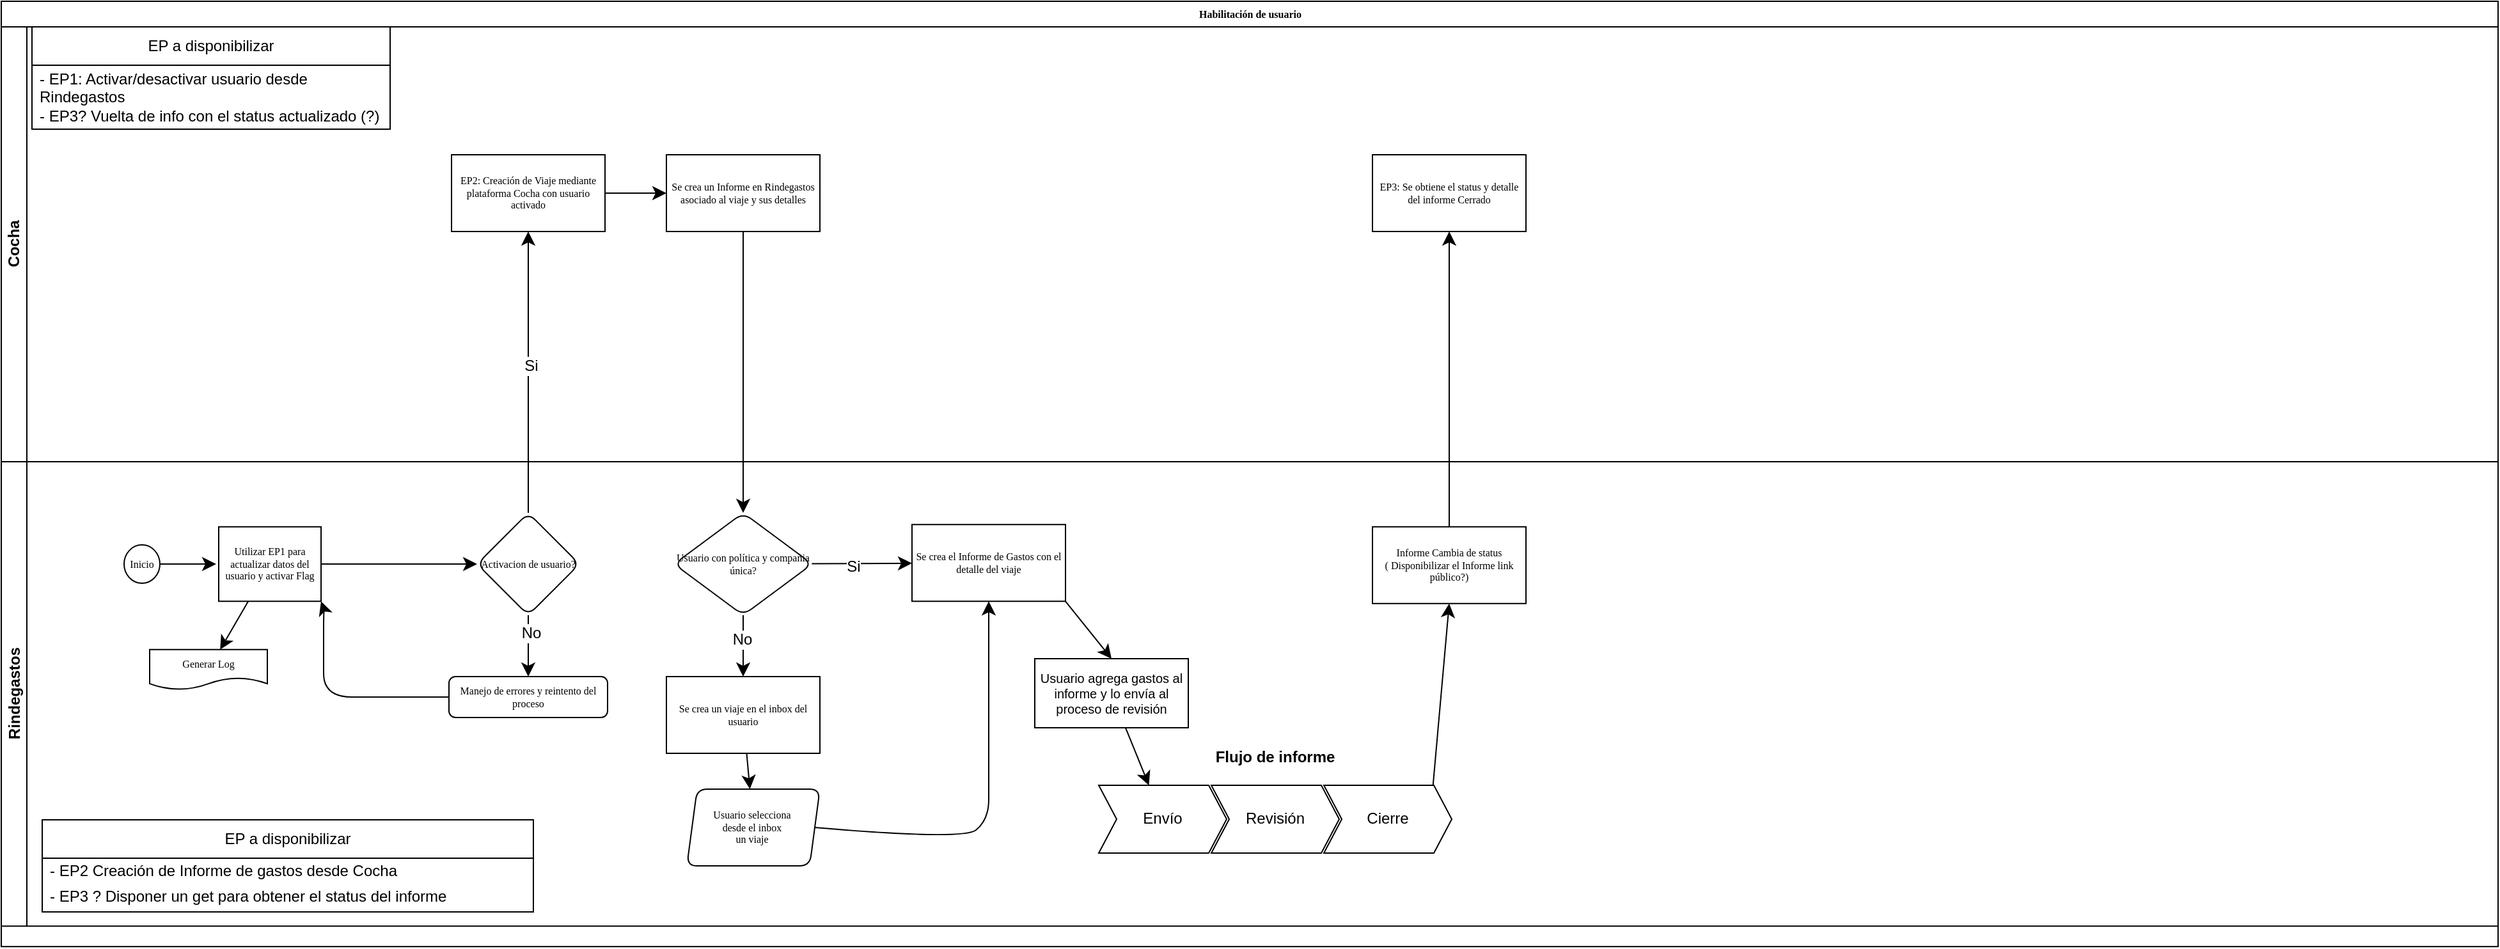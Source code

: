 <mxfile version="24.2.5" type="github">
  <diagram name="Page-1" id="c7488fd3-1785-93aa-aadb-54a6760d102a">
    <mxGraphModel dx="1980" dy="1137" grid="1" gridSize="8" guides="1" tooltips="1" connect="1" arrows="1" fold="1" page="1" pageScale="1" pageWidth="1100" pageHeight="850" background="none" math="0" shadow="0">
      <root>
        <mxCell id="0" />
        <mxCell id="1" parent="0" />
        <mxCell id="2b4e8129b02d487f-1" value="Habilitación de usuario" style="swimlane;html=1;childLayout=stackLayout;horizontal=1;startSize=20;horizontalStack=0;rounded=0;shadow=0;labelBackgroundColor=none;strokeWidth=1;fontFamily=Verdana;fontSize=8;align=center;" parent="1" vertex="1">
          <mxGeometry x="120" y="104" width="1952" height="739.15" as="geometry">
            <mxRectangle x="180" y="70" width="100" height="20" as="alternateBounds" />
          </mxGeometry>
        </mxCell>
        <mxCell id="2b4e8129b02d487f-3" value="Cocha" style="swimlane;html=1;startSize=20;horizontal=0;" parent="2b4e8129b02d487f-1" vertex="1">
          <mxGeometry y="20" width="1952" height="340.01" as="geometry">
            <mxRectangle y="20" width="816" height="30" as="alternateBounds" />
          </mxGeometry>
        </mxCell>
        <mxCell id="0bKL7lzvlcCsgMvsiAlR-79" value="" style="edgeStyle=none;curved=1;rounded=0;orthogonalLoop=1;jettySize=auto;html=1;fontSize=12;startSize=8;endSize=8;" edge="1" parent="2b4e8129b02d487f-3" source="0bKL7lzvlcCsgMvsiAlR-56" target="0bKL7lzvlcCsgMvsiAlR-78">
          <mxGeometry relative="1" as="geometry" />
        </mxCell>
        <mxCell id="0bKL7lzvlcCsgMvsiAlR-56" value="EP2: Creación de Viaje mediante plataforma Cocha con usuario activado" style="whiteSpace=wrap;html=1;fontSize=8;fontFamily=Verdana;rounded=1;shadow=0;labelBackgroundColor=none;strokeWidth=1;arcSize=0;" vertex="1" parent="2b4e8129b02d487f-3">
          <mxGeometry x="352" y="100.005" width="120" height="60" as="geometry" />
        </mxCell>
        <mxCell id="0bKL7lzvlcCsgMvsiAlR-66" value="EP a disponibilizar" style="swimlane;fontStyle=0;childLayout=stackLayout;horizontal=1;startSize=30;horizontalStack=0;resizeParent=1;resizeParentMax=0;resizeLast=0;collapsible=1;marginBottom=0;whiteSpace=wrap;html=1;" vertex="1" parent="2b4e8129b02d487f-3">
          <mxGeometry x="24" width="280" height="80" as="geometry" />
        </mxCell>
        <mxCell id="0bKL7lzvlcCsgMvsiAlR-67" value="- EP1: Activar/desactivar usuario desde Rindegastos&lt;div&gt;- EP3? Vuelta de info con el status actualizado (?)&lt;/div&gt;" style="text;strokeColor=none;fillColor=none;align=left;verticalAlign=middle;spacingLeft=4;spacingRight=4;overflow=hidden;points=[[0,0.5],[1,0.5]];portConstraint=eastwest;rotatable=0;whiteSpace=wrap;html=1;" vertex="1" parent="0bKL7lzvlcCsgMvsiAlR-66">
          <mxGeometry y="30" width="280" height="50" as="geometry" />
        </mxCell>
        <mxCell id="0bKL7lzvlcCsgMvsiAlR-78" value="Se crea un Informe en Rindegastos asociado al viaje y sus detalles" style="whiteSpace=wrap;html=1;fontSize=8;fontFamily=Verdana;rounded=1;shadow=0;labelBackgroundColor=none;strokeWidth=1;arcSize=0;" vertex="1" parent="2b4e8129b02d487f-3">
          <mxGeometry x="520" y="100.005" width="120" height="60" as="geometry" />
        </mxCell>
        <mxCell id="0bKL7lzvlcCsgMvsiAlR-151" value="EP3: Se obtiene el status y detalle del informe Cerrado" style="whiteSpace=wrap;html=1;fontSize=8;fontFamily=Verdana;rounded=1;shadow=0;labelBackgroundColor=none;strokeWidth=1;arcSize=0;" vertex="1" parent="2b4e8129b02d487f-3">
          <mxGeometry x="1072" y="100.0" width="120" height="60" as="geometry" />
        </mxCell>
        <mxCell id="0bKL7lzvlcCsgMvsiAlR-57" value="" style="edgeStyle=none;curved=1;rounded=0;orthogonalLoop=1;jettySize=auto;html=1;fontSize=12;startSize=8;endSize=8;" edge="1" parent="2b4e8129b02d487f-1" source="0bKL7lzvlcCsgMvsiAlR-47" target="0bKL7lzvlcCsgMvsiAlR-56">
          <mxGeometry relative="1" as="geometry" />
        </mxCell>
        <mxCell id="0bKL7lzvlcCsgMvsiAlR-58" value="Si" style="edgeLabel;html=1;align=center;verticalAlign=middle;resizable=0;points=[];fontSize=12;" vertex="1" connectable="0" parent="0bKL7lzvlcCsgMvsiAlR-57">
          <mxGeometry x="0.052" y="-2" relative="1" as="geometry">
            <mxPoint as="offset" />
          </mxGeometry>
        </mxCell>
        <mxCell id="0bKL7lzvlcCsgMvsiAlR-82" value="" style="edgeStyle=none;curved=1;rounded=0;orthogonalLoop=1;jettySize=auto;html=1;fontSize=12;startSize=8;endSize=8;entryX=0.5;entryY=0;entryDx=0;entryDy=0;" edge="1" parent="2b4e8129b02d487f-1" source="0bKL7lzvlcCsgMvsiAlR-78" target="0bKL7lzvlcCsgMvsiAlR-83">
          <mxGeometry relative="1" as="geometry">
            <mxPoint x="580" y="409.135" as="targetPoint" />
          </mxGeometry>
        </mxCell>
        <mxCell id="2b4e8129b02d487f-2" value="Rindegastos" style="swimlane;html=1;startSize=20;horizontal=0;" parent="2b4e8129b02d487f-1" vertex="1">
          <mxGeometry y="360.01" width="1952" height="363.16" as="geometry">
            <mxRectangle y="288" width="816" height="30" as="alternateBounds" />
          </mxGeometry>
        </mxCell>
        <mxCell id="0bKL7lzvlcCsgMvsiAlR-36" value="" style="edgeStyle=none;curved=1;rounded=0;orthogonalLoop=1;jettySize=auto;html=1;fontSize=12;startSize=8;endSize=8;" edge="1" parent="2b4e8129b02d487f-2" source="2b4e8129b02d487f-6" target="0bKL7lzvlcCsgMvsiAlR-35">
          <mxGeometry relative="1" as="geometry" />
        </mxCell>
        <mxCell id="0bKL7lzvlcCsgMvsiAlR-48" value="" style="edgeStyle=none;curved=1;rounded=0;orthogonalLoop=1;jettySize=auto;html=1;fontSize=12;startSize=8;endSize=8;" edge="1" parent="2b4e8129b02d487f-2" source="2b4e8129b02d487f-6" target="0bKL7lzvlcCsgMvsiAlR-47">
          <mxGeometry relative="1" as="geometry" />
        </mxCell>
        <mxCell id="2b4e8129b02d487f-6" value="Utilizar EP1 para actualizar datos del usuario y activar Flag" style="rounded=1;whiteSpace=wrap;html=1;shadow=0;labelBackgroundColor=none;strokeWidth=1;fontFamily=Verdana;fontSize=8;align=center;arcSize=0;" parent="2b4e8129b02d487f-2" vertex="1">
          <mxGeometry x="170" y="50.88" width="80" height="58.25" as="geometry" />
        </mxCell>
        <mxCell id="0bKL7lzvlcCsgMvsiAlR-35" value="Generar Log" style="shape=document;whiteSpace=wrap;html=1;boundedLbl=1;fontSize=8;fontFamily=Verdana;rounded=1;shadow=0;labelBackgroundColor=none;strokeWidth=1;" vertex="1" parent="2b4e8129b02d487f-2">
          <mxGeometry x="116" y="146.88" width="92" height="31.38" as="geometry" />
        </mxCell>
        <mxCell id="0bKL7lzvlcCsgMvsiAlR-50" value="" style="edgeStyle=none;curved=1;rounded=0;orthogonalLoop=1;jettySize=auto;html=1;fontSize=12;startSize=8;endSize=8;entryX=0.5;entryY=0;entryDx=0;entryDy=0;" edge="1" parent="2b4e8129b02d487f-2" source="0bKL7lzvlcCsgMvsiAlR-47" target="0bKL7lzvlcCsgMvsiAlR-49">
          <mxGeometry relative="1" as="geometry">
            <mxPoint x="412" y="162.88" as="targetPoint" />
          </mxGeometry>
        </mxCell>
        <mxCell id="0bKL7lzvlcCsgMvsiAlR-55" value="No" style="edgeLabel;html=1;align=center;verticalAlign=middle;resizable=0;points=[];fontSize=12;" vertex="1" connectable="0" parent="0bKL7lzvlcCsgMvsiAlR-50">
          <mxGeometry x="-0.444" y="2" relative="1" as="geometry">
            <mxPoint as="offset" />
          </mxGeometry>
        </mxCell>
        <mxCell id="0bKL7lzvlcCsgMvsiAlR-47" value="Activacion de usuario?" style="rhombus;whiteSpace=wrap;html=1;fontSize=8;fontFamily=Verdana;rounded=1;shadow=0;labelBackgroundColor=none;strokeWidth=1;arcSize=16;" vertex="1" parent="2b4e8129b02d487f-2">
          <mxGeometry x="372" y="40.005" width="80" height="80" as="geometry" />
        </mxCell>
        <mxCell id="0bKL7lzvlcCsgMvsiAlR-53" style="edgeStyle=none;curved=1;rounded=0;orthogonalLoop=1;jettySize=auto;html=1;exitX=0;exitY=0.5;exitDx=0;exitDy=0;entryX=1;entryY=1;entryDx=0;entryDy=0;fontSize=12;startSize=8;endSize=8;" edge="1" parent="2b4e8129b02d487f-2" source="0bKL7lzvlcCsgMvsiAlR-49" target="2b4e8129b02d487f-6">
          <mxGeometry relative="1" as="geometry">
            <mxPoint x="350" y="178.88" as="sourcePoint" />
            <Array as="points">
              <mxPoint x="296" y="184" />
              <mxPoint x="252" y="184" />
              <mxPoint x="252" y="146.88" />
              <mxPoint x="252" y="114.88" />
            </Array>
          </mxGeometry>
        </mxCell>
        <mxCell id="0bKL7lzvlcCsgMvsiAlR-49" value="Manejo de errores y reintento del proceso" style="whiteSpace=wrap;html=1;fontSize=8;fontFamily=Verdana;rounded=1;shadow=0;labelBackgroundColor=none;strokeWidth=1;arcSize=16;" vertex="1" parent="2b4e8129b02d487f-2">
          <mxGeometry x="350" y="168" width="124" height="32" as="geometry" />
        </mxCell>
        <mxCell id="0bKL7lzvlcCsgMvsiAlR-52" style="edgeStyle=none;curved=1;rounded=0;orthogonalLoop=1;jettySize=auto;html=1;exitX=0;exitY=1;exitDx=0;exitDy=0;fontSize=12;startSize=8;endSize=8;" edge="1" parent="2b4e8129b02d487f-2" source="0bKL7lzvlcCsgMvsiAlR-49" target="0bKL7lzvlcCsgMvsiAlR-49">
          <mxGeometry relative="1" as="geometry" />
        </mxCell>
        <mxCell id="0bKL7lzvlcCsgMvsiAlR-70" value="EP a disponibilizar" style="swimlane;fontStyle=0;childLayout=stackLayout;horizontal=1;startSize=30;horizontalStack=0;resizeParent=1;resizeParentMax=0;resizeLast=0;collapsible=1;marginBottom=0;whiteSpace=wrap;html=1;" vertex="1" parent="2b4e8129b02d487f-2">
          <mxGeometry x="32" y="280" width="384" height="72" as="geometry" />
        </mxCell>
        <mxCell id="0bKL7lzvlcCsgMvsiAlR-71" value="- EP2 Creación de Informe de gastos desde Cocha" style="text;strokeColor=none;fillColor=none;align=left;verticalAlign=middle;spacingLeft=4;spacingRight=4;overflow=hidden;points=[[0,0.5],[1,0.5]];portConstraint=eastwest;rotatable=0;whiteSpace=wrap;html=1;" vertex="1" parent="0bKL7lzvlcCsgMvsiAlR-70">
          <mxGeometry y="30" width="384" height="18" as="geometry" />
        </mxCell>
        <mxCell id="0bKL7lzvlcCsgMvsiAlR-72" value="- EP3 ? Disponer un get para obtener el status del informe" style="text;strokeColor=none;fillColor=none;align=left;verticalAlign=middle;spacingLeft=4;spacingRight=4;overflow=hidden;points=[[0,0.5],[1,0.5]];portConstraint=eastwest;rotatable=0;whiteSpace=wrap;html=1;" vertex="1" parent="0bKL7lzvlcCsgMvsiAlR-70">
          <mxGeometry y="48" width="384" height="24" as="geometry" />
        </mxCell>
        <mxCell id="2b4e8129b02d487f-5" value="Inicio" style="ellipse;whiteSpace=wrap;html=1;rounded=0;shadow=0;labelBackgroundColor=none;strokeWidth=1;fontFamily=Verdana;fontSize=8;align=center;" parent="2b4e8129b02d487f-2" vertex="1">
          <mxGeometry x="96" y="65.01" width="28" height="30" as="geometry" />
        </mxCell>
        <mxCell id="0bKL7lzvlcCsgMvsiAlR-26" style="edgeStyle=none;curved=1;rounded=0;orthogonalLoop=1;jettySize=auto;html=1;exitX=1;exitY=0.5;exitDx=0;exitDy=0;fontSize=12;startSize=8;endSize=8;" edge="1" parent="2b4e8129b02d487f-2" source="2b4e8129b02d487f-5">
          <mxGeometry relative="1" as="geometry">
            <mxPoint x="124" y="170.89" as="sourcePoint" />
            <mxPoint x="168" y="80" as="targetPoint" />
          </mxGeometry>
        </mxCell>
        <mxCell id="0bKL7lzvlcCsgMvsiAlR-85" value="" style="edgeStyle=none;curved=1;rounded=0;orthogonalLoop=1;jettySize=auto;html=1;fontSize=12;startSize=8;endSize=8;" edge="1" parent="2b4e8129b02d487f-2" source="0bKL7lzvlcCsgMvsiAlR-83" target="0bKL7lzvlcCsgMvsiAlR-84">
          <mxGeometry relative="1" as="geometry" />
        </mxCell>
        <mxCell id="0bKL7lzvlcCsgMvsiAlR-153" value="Si" style="edgeLabel;html=1;align=center;verticalAlign=middle;resizable=0;points=[];fontSize=12;" vertex="1" connectable="0" parent="0bKL7lzvlcCsgMvsiAlR-85">
          <mxGeometry x="-0.177" y="-2" relative="1" as="geometry">
            <mxPoint as="offset" />
          </mxGeometry>
        </mxCell>
        <mxCell id="0bKL7lzvlcCsgMvsiAlR-87" value="" style="edgeStyle=none;curved=1;rounded=0;orthogonalLoop=1;jettySize=auto;html=1;fontSize=12;startSize=8;endSize=8;" edge="1" parent="2b4e8129b02d487f-2" source="0bKL7lzvlcCsgMvsiAlR-83" target="0bKL7lzvlcCsgMvsiAlR-86">
          <mxGeometry relative="1" as="geometry" />
        </mxCell>
        <mxCell id="0bKL7lzvlcCsgMvsiAlR-88" value="No" style="edgeLabel;html=1;align=center;verticalAlign=middle;resizable=0;points=[];fontSize=12;" vertex="1" connectable="0" parent="0bKL7lzvlcCsgMvsiAlR-87">
          <mxGeometry x="-0.202" y="-1" relative="1" as="geometry">
            <mxPoint as="offset" />
          </mxGeometry>
        </mxCell>
        <mxCell id="0bKL7lzvlcCsgMvsiAlR-83" value="Usuario con política y compañia única?" style="rhombus;whiteSpace=wrap;html=1;fontSize=8;fontFamily=Verdana;rounded=1;shadow=0;labelBackgroundColor=none;strokeWidth=1;arcSize=16;" vertex="1" parent="2b4e8129b02d487f-2">
          <mxGeometry x="526" y="40" width="108" height="80" as="geometry" />
        </mxCell>
        <mxCell id="0bKL7lzvlcCsgMvsiAlR-114" style="edgeStyle=none;curved=1;rounded=0;orthogonalLoop=1;jettySize=auto;html=1;exitX=1;exitY=1;exitDx=0;exitDy=0;fontSize=12;startSize=8;endSize=8;entryX=0.5;entryY=0;entryDx=0;entryDy=0;" edge="1" parent="2b4e8129b02d487f-2" source="0bKL7lzvlcCsgMvsiAlR-84" target="0bKL7lzvlcCsgMvsiAlR-115">
          <mxGeometry relative="1" as="geometry">
            <mxPoint x="832.304" y="167.99" as="targetPoint" />
          </mxGeometry>
        </mxCell>
        <mxCell id="0bKL7lzvlcCsgMvsiAlR-84" value="Se crea el Informe de Gastos con el detalle del viaje" style="whiteSpace=wrap;html=1;fontSize=8;fontFamily=Verdana;rounded=1;shadow=0;labelBackgroundColor=none;strokeWidth=1;arcSize=0;" vertex="1" parent="2b4e8129b02d487f-2">
          <mxGeometry x="712" y="49.13" width="120" height="60" as="geometry" />
        </mxCell>
        <mxCell id="0bKL7lzvlcCsgMvsiAlR-92" value="" style="edgeStyle=none;curved=1;rounded=0;orthogonalLoop=1;jettySize=auto;html=1;fontSize=12;startSize=8;endSize=8;" edge="1" parent="2b4e8129b02d487f-2" source="0bKL7lzvlcCsgMvsiAlR-86" target="0bKL7lzvlcCsgMvsiAlR-91">
          <mxGeometry relative="1" as="geometry" />
        </mxCell>
        <mxCell id="0bKL7lzvlcCsgMvsiAlR-86" value="Se crea un viaje en el inbox del usuario" style="whiteSpace=wrap;html=1;fontSize=8;fontFamily=Verdana;rounded=1;shadow=0;labelBackgroundColor=none;strokeWidth=1;arcSize=0;" vertex="1" parent="2b4e8129b02d487f-2">
          <mxGeometry x="520" y="168" width="120" height="60" as="geometry" />
        </mxCell>
        <mxCell id="0bKL7lzvlcCsgMvsiAlR-93" style="edgeStyle=none;curved=1;rounded=0;orthogonalLoop=1;jettySize=auto;html=1;exitX=1;exitY=0.5;exitDx=0;exitDy=0;entryX=0.5;entryY=1;entryDx=0;entryDy=0;fontSize=12;startSize=8;endSize=8;" edge="1" parent="2b4e8129b02d487f-2" source="0bKL7lzvlcCsgMvsiAlR-91" target="0bKL7lzvlcCsgMvsiAlR-84">
          <mxGeometry relative="1" as="geometry">
            <Array as="points">
              <mxPoint x="752" y="295.99" />
              <mxPoint x="772" y="279.99" />
              <mxPoint x="772" y="247.99" />
            </Array>
          </mxGeometry>
        </mxCell>
        <mxCell id="0bKL7lzvlcCsgMvsiAlR-91" value="Usuario selecciona&amp;nbsp;&lt;div&gt;desde el inbox&amp;nbsp;&lt;/div&gt;&lt;div&gt;un viaje&amp;nbsp;&lt;/div&gt;" style="shape=parallelogram;perimeter=parallelogramPerimeter;whiteSpace=wrap;html=1;fixedSize=1;fontSize=8;fontFamily=Verdana;rounded=1;shadow=0;labelBackgroundColor=none;strokeWidth=1;arcSize=16;size=8;" vertex="1" parent="2b4e8129b02d487f-2">
          <mxGeometry x="536" y="255.99" width="104" height="60" as="geometry" />
        </mxCell>
        <mxCell id="0bKL7lzvlcCsgMvsiAlR-111" value="" style="edgeStyle=none;curved=1;rounded=0;orthogonalLoop=1;jettySize=auto;html=1;fontSize=12;startSize=8;endSize=8;exitX=0.853;exitY=0.008;exitDx=0;exitDy=0;exitPerimeter=0;entryX=0.5;entryY=1;entryDx=0;entryDy=0;" edge="1" parent="2b4e8129b02d487f-2" source="0bKL7lzvlcCsgMvsiAlR-108" target="0bKL7lzvlcCsgMvsiAlR-150">
          <mxGeometry relative="1" as="geometry">
            <mxPoint x="996" y="110.885" as="targetPoint" />
          </mxGeometry>
        </mxCell>
        <mxCell id="0bKL7lzvlcCsgMvsiAlR-105" value="Flujo de informe" style="swimlane;childLayout=stackLayout;horizontal=1;fillColor=none;horizontalStack=1;resizeParent=1;resizeParentMax=0;resizeLast=0;collapsible=0;strokeColor=none;stackBorder=10;stackSpacing=-12;resizable=1;align=center;points=[];whiteSpace=wrap;html=1;" vertex="1" parent="2b4e8129b02d487f-2">
          <mxGeometry x="848" y="219.98" width="296" height="96.01" as="geometry" />
        </mxCell>
        <mxCell id="0bKL7lzvlcCsgMvsiAlR-106" value="Envío" style="shape=step;perimeter=stepPerimeter;fixedSize=1;points=[];whiteSpace=wrap;html=1;size=14;" vertex="1" parent="0bKL7lzvlcCsgMvsiAlR-105">
          <mxGeometry x="10" y="33" width="100" height="53.01" as="geometry" />
        </mxCell>
        <mxCell id="0bKL7lzvlcCsgMvsiAlR-107" value="Revisión" style="shape=step;perimeter=stepPerimeter;fixedSize=1;points=[];whiteSpace=wrap;html=1;size=14;" vertex="1" parent="0bKL7lzvlcCsgMvsiAlR-105">
          <mxGeometry x="98" y="33" width="100" height="53.01" as="geometry" />
        </mxCell>
        <mxCell id="0bKL7lzvlcCsgMvsiAlR-108" value="Cierre" style="shape=step;perimeter=stepPerimeter;fixedSize=1;points=[];whiteSpace=wrap;html=1;size=14;" vertex="1" parent="0bKL7lzvlcCsgMvsiAlR-105">
          <mxGeometry x="186" y="33" width="100" height="53.01" as="geometry" />
        </mxCell>
        <mxCell id="0bKL7lzvlcCsgMvsiAlR-116" value="" style="edgeStyle=none;curved=1;rounded=0;orthogonalLoop=1;jettySize=auto;html=1;fontSize=12;startSize=8;endSize=8;" edge="1" parent="2b4e8129b02d487f-2" source="0bKL7lzvlcCsgMvsiAlR-115" target="0bKL7lzvlcCsgMvsiAlR-106">
          <mxGeometry relative="1" as="geometry" />
        </mxCell>
        <mxCell id="0bKL7lzvlcCsgMvsiAlR-115" value="Usuario agrega gastos al informe y lo envía al proceso de revisión" style="whiteSpace=wrap;html=1;rounded=1;arcSize=0;fontSize=10;" vertex="1" parent="2b4e8129b02d487f-2">
          <mxGeometry x="808" y="154" width="120" height="54.01" as="geometry" />
        </mxCell>
        <mxCell id="0bKL7lzvlcCsgMvsiAlR-150" value="Informe Cambia de status&lt;div&gt;( Disponibilizar el Informe link público?)&lt;/div&gt;" style="whiteSpace=wrap;html=1;fontSize=8;fontFamily=Verdana;rounded=1;shadow=0;labelBackgroundColor=none;strokeWidth=1;arcSize=0;" vertex="1" parent="2b4e8129b02d487f-2">
          <mxGeometry x="1072" y="50.88" width="120" height="60" as="geometry" />
        </mxCell>
        <mxCell id="0bKL7lzvlcCsgMvsiAlR-152" value="" style="edgeStyle=none;curved=1;rounded=0;orthogonalLoop=1;jettySize=auto;html=1;fontSize=12;startSize=8;endSize=8;" edge="1" parent="2b4e8129b02d487f-1" source="0bKL7lzvlcCsgMvsiAlR-150" target="0bKL7lzvlcCsgMvsiAlR-151">
          <mxGeometry relative="1" as="geometry" />
        </mxCell>
      </root>
    </mxGraphModel>
  </diagram>
</mxfile>
